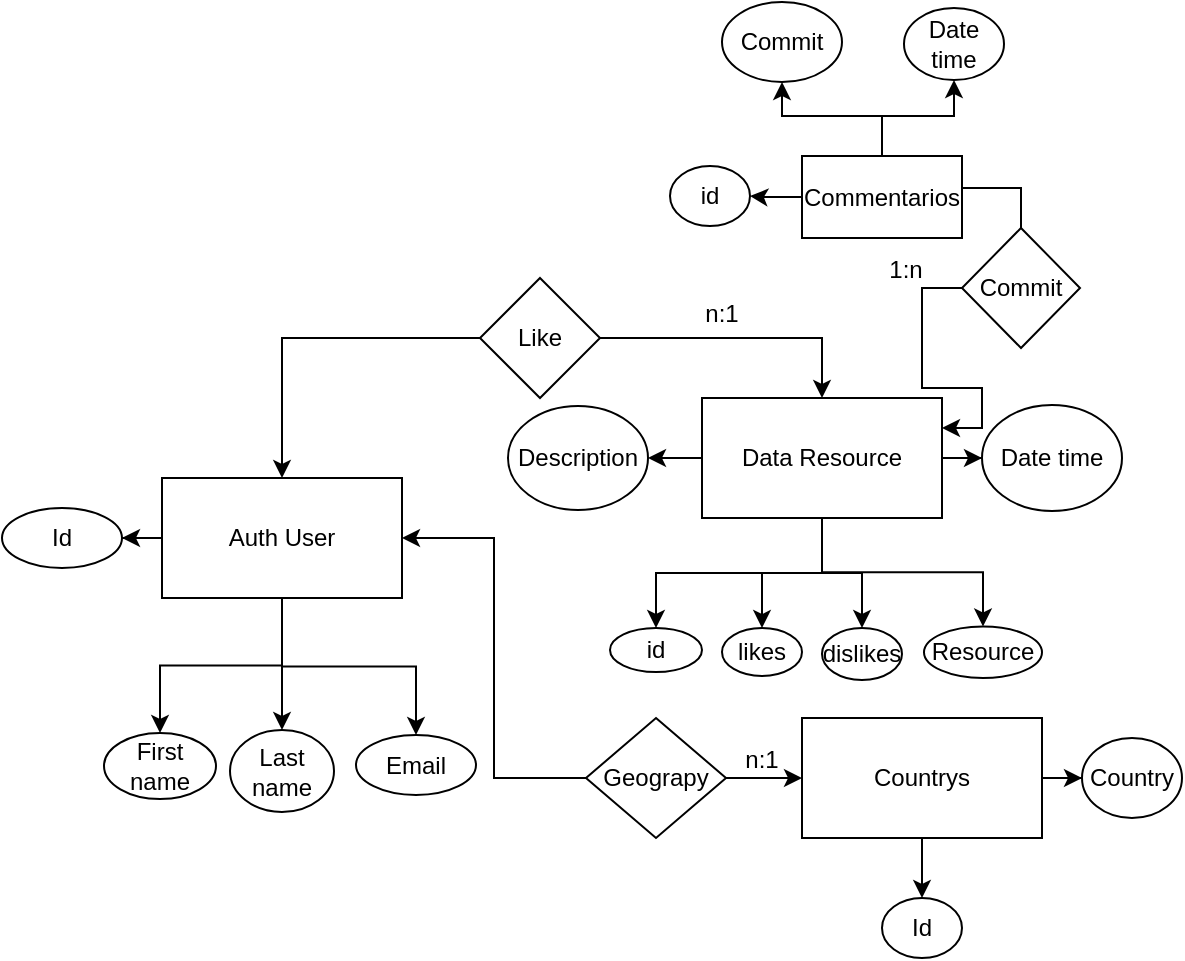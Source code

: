 <mxfile version="20.8.13" type="github">
  <diagram name="Página-1" id="n8u8xJ8j_5SZoOkLJHBC">
    <mxGraphModel dx="778" dy="447" grid="1" gridSize="10" guides="1" tooltips="1" connect="1" arrows="1" fold="1" page="1" pageScale="1" pageWidth="827" pageHeight="1169" math="0" shadow="0">
      <root>
        <mxCell id="0" />
        <mxCell id="1" parent="0" />
        <mxCell id="X6K8GWh5fb0S3sGI-7qI-9" style="edgeStyle=orthogonalEdgeStyle;rounded=0;orthogonalLoop=1;jettySize=auto;html=1;" parent="1" source="X6K8GWh5fb0S3sGI-7qI-1" target="X6K8GWh5fb0S3sGI-7qI-7" edge="1">
          <mxGeometry relative="1" as="geometry" />
        </mxCell>
        <mxCell id="CilGn9KnwoODo5RzUsQ2-2" style="edgeStyle=orthogonalEdgeStyle;rounded=0;orthogonalLoop=1;jettySize=auto;html=1;entryX=0.5;entryY=0;entryDx=0;entryDy=0;" parent="1" source="X6K8GWh5fb0S3sGI-7qI-1" target="CilGn9KnwoODo5RzUsQ2-1" edge="1">
          <mxGeometry relative="1" as="geometry" />
        </mxCell>
        <mxCell id="CilGn9KnwoODo5RzUsQ2-6" style="edgeStyle=orthogonalEdgeStyle;rounded=0;orthogonalLoop=1;jettySize=auto;html=1;entryX=0.5;entryY=0;entryDx=0;entryDy=0;" parent="1" source="X6K8GWh5fb0S3sGI-7qI-1" target="CilGn9KnwoODo5RzUsQ2-3" edge="1">
          <mxGeometry relative="1" as="geometry" />
        </mxCell>
        <mxCell id="CilGn9KnwoODo5RzUsQ2-7" style="edgeStyle=orthogonalEdgeStyle;rounded=0;orthogonalLoop=1;jettySize=auto;html=1;" parent="1" source="X6K8GWh5fb0S3sGI-7qI-1" target="CilGn9KnwoODo5RzUsQ2-8" edge="1">
          <mxGeometry relative="1" as="geometry">
            <mxPoint x="360" y="570" as="targetPoint" />
          </mxGeometry>
        </mxCell>
        <mxCell id="X6K8GWh5fb0S3sGI-7qI-1" value="Auth User" style="rounded=0;whiteSpace=wrap;html=1;" parent="1" vertex="1">
          <mxGeometry x="150" y="420" width="120" height="60" as="geometry" />
        </mxCell>
        <mxCell id="X6K8GWh5fb0S3sGI-7qI-7" value="Id" style="ellipse;whiteSpace=wrap;html=1;" parent="1" vertex="1">
          <mxGeometry x="70" y="435" width="60" height="30" as="geometry" />
        </mxCell>
        <mxCell id="X6K8GWh5fb0S3sGI-7qI-18" style="edgeStyle=orthogonalEdgeStyle;rounded=0;orthogonalLoop=1;jettySize=auto;html=1;" parent="1" source="X6K8GWh5fb0S3sGI-7qI-10" target="X6K8GWh5fb0S3sGI-7qI-11" edge="1">
          <mxGeometry relative="1" as="geometry" />
        </mxCell>
        <mxCell id="X6K8GWh5fb0S3sGI-7qI-19" style="edgeStyle=orthogonalEdgeStyle;rounded=0;orthogonalLoop=1;jettySize=auto;html=1;entryX=0.5;entryY=0;entryDx=0;entryDy=0;" parent="1" source="X6K8GWh5fb0S3sGI-7qI-10" target="X6K8GWh5fb0S3sGI-7qI-12" edge="1">
          <mxGeometry relative="1" as="geometry" />
        </mxCell>
        <mxCell id="X6K8GWh5fb0S3sGI-7qI-20" style="edgeStyle=orthogonalEdgeStyle;rounded=0;orthogonalLoop=1;jettySize=auto;html=1;entryX=0.5;entryY=0;entryDx=0;entryDy=0;" parent="1" source="X6K8GWh5fb0S3sGI-7qI-10" target="X6K8GWh5fb0S3sGI-7qI-13" edge="1">
          <mxGeometry relative="1" as="geometry" />
        </mxCell>
        <mxCell id="X6K8GWh5fb0S3sGI-7qI-21" style="edgeStyle=orthogonalEdgeStyle;rounded=0;orthogonalLoop=1;jettySize=auto;html=1;entryX=0.5;entryY=0;entryDx=0;entryDy=0;" parent="1" source="X6K8GWh5fb0S3sGI-7qI-10" target="X6K8GWh5fb0S3sGI-7qI-15" edge="1">
          <mxGeometry relative="1" as="geometry" />
        </mxCell>
        <mxCell id="CilGn9KnwoODo5RzUsQ2-10" style="edgeStyle=orthogonalEdgeStyle;rounded=0;orthogonalLoop=1;jettySize=auto;html=1;" parent="1" source="X6K8GWh5fb0S3sGI-7qI-10" target="CilGn9KnwoODo5RzUsQ2-9" edge="1">
          <mxGeometry relative="1" as="geometry" />
        </mxCell>
        <mxCell id="oKwZA0XOfhb956u6FQh5-14" style="edgeStyle=orthogonalEdgeStyle;rounded=0;orthogonalLoop=1;jettySize=auto;html=1;entryX=0;entryY=0.5;entryDx=0;entryDy=0;" edge="1" parent="1" source="X6K8GWh5fb0S3sGI-7qI-10" target="CilGn9KnwoODo5RzUsQ2-11">
          <mxGeometry relative="1" as="geometry" />
        </mxCell>
        <mxCell id="X6K8GWh5fb0S3sGI-7qI-10" value="Data Resource" style="rounded=0;whiteSpace=wrap;html=1;" parent="1" vertex="1">
          <mxGeometry x="420" y="380" width="120" height="60" as="geometry" />
        </mxCell>
        <mxCell id="X6K8GWh5fb0S3sGI-7qI-11" value="id " style="ellipse;whiteSpace=wrap;html=1;" parent="1" vertex="1">
          <mxGeometry x="374" y="495" width="46" height="22" as="geometry" />
        </mxCell>
        <mxCell id="X6K8GWh5fb0S3sGI-7qI-12" value="likes" style="ellipse;whiteSpace=wrap;html=1;" parent="1" vertex="1">
          <mxGeometry x="430" y="495" width="40" height="24" as="geometry" />
        </mxCell>
        <mxCell id="X6K8GWh5fb0S3sGI-7qI-13" value="dislikes" style="ellipse;whiteSpace=wrap;html=1;" parent="1" vertex="1">
          <mxGeometry x="480" y="495" width="40" height="26" as="geometry" />
        </mxCell>
        <mxCell id="X6K8GWh5fb0S3sGI-7qI-15" value="Resource" style="ellipse;whiteSpace=wrap;html=1;" parent="1" vertex="1">
          <mxGeometry x="531" y="494.25" width="59" height="25.75" as="geometry" />
        </mxCell>
        <mxCell id="X6K8GWh5fb0S3sGI-7qI-24" style="edgeStyle=orthogonalEdgeStyle;rounded=0;orthogonalLoop=1;jettySize=auto;html=1;" parent="1" source="X6K8GWh5fb0S3sGI-7qI-23" target="X6K8GWh5fb0S3sGI-7qI-1" edge="1">
          <mxGeometry relative="1" as="geometry" />
        </mxCell>
        <mxCell id="X6K8GWh5fb0S3sGI-7qI-25" style="edgeStyle=orthogonalEdgeStyle;rounded=0;orthogonalLoop=1;jettySize=auto;html=1;entryX=0.5;entryY=0;entryDx=0;entryDy=0;" parent="1" source="X6K8GWh5fb0S3sGI-7qI-23" target="X6K8GWh5fb0S3sGI-7qI-10" edge="1">
          <mxGeometry relative="1" as="geometry" />
        </mxCell>
        <mxCell id="X6K8GWh5fb0S3sGI-7qI-23" value="Like" style="rhombus;whiteSpace=wrap;html=1;" parent="1" vertex="1">
          <mxGeometry x="309" y="320" width="60" height="60" as="geometry" />
        </mxCell>
        <mxCell id="X6K8GWh5fb0S3sGI-7qI-27" value="n:1" style="text;html=1;strokeColor=none;fillColor=none;align=center;verticalAlign=middle;whiteSpace=wrap;rounded=0;" parent="1" vertex="1">
          <mxGeometry x="400" y="323" width="60" height="30" as="geometry" />
        </mxCell>
        <mxCell id="CilGn9KnwoODo5RzUsQ2-1" value="Last name" style="ellipse;whiteSpace=wrap;html=1;" parent="1" vertex="1">
          <mxGeometry x="184" y="546" width="52" height="41" as="geometry" />
        </mxCell>
        <mxCell id="CilGn9KnwoODo5RzUsQ2-3" value="First name" style="ellipse;whiteSpace=wrap;html=1;" parent="1" vertex="1">
          <mxGeometry x="121" y="547.5" width="56" height="33" as="geometry" />
        </mxCell>
        <mxCell id="CilGn9KnwoODo5RzUsQ2-8" value="Email" style="ellipse;whiteSpace=wrap;html=1;" parent="1" vertex="1">
          <mxGeometry x="247" y="548.5" width="60" height="30" as="geometry" />
        </mxCell>
        <mxCell id="CilGn9KnwoODo5RzUsQ2-9" value="Description" style="ellipse;whiteSpace=wrap;html=1;" parent="1" vertex="1">
          <mxGeometry x="323" y="384" width="70" height="52" as="geometry" />
        </mxCell>
        <mxCell id="CilGn9KnwoODo5RzUsQ2-11" value="Date time" style="ellipse;whiteSpace=wrap;html=1;" parent="1" vertex="1">
          <mxGeometry x="560" y="383.5" width="70" height="53" as="geometry" />
        </mxCell>
        <mxCell id="oKwZA0XOfhb956u6FQh5-4" style="edgeStyle=orthogonalEdgeStyle;rounded=0;orthogonalLoop=1;jettySize=auto;html=1;entryX=1;entryY=0.5;entryDx=0;entryDy=0;" edge="1" parent="1" source="oKwZA0XOfhb956u6FQh5-1" target="X6K8GWh5fb0S3sGI-7qI-1">
          <mxGeometry relative="1" as="geometry" />
        </mxCell>
        <mxCell id="oKwZA0XOfhb956u6FQh5-6" value="" style="edgeStyle=orthogonalEdgeStyle;rounded=0;orthogonalLoop=1;jettySize=auto;html=1;" edge="1" parent="1" source="oKwZA0XOfhb956u6FQh5-1" target="oKwZA0XOfhb956u6FQh5-5">
          <mxGeometry relative="1" as="geometry" />
        </mxCell>
        <mxCell id="oKwZA0XOfhb956u6FQh5-1" value="Geograpy" style="rhombus;whiteSpace=wrap;html=1;" vertex="1" parent="1">
          <mxGeometry x="362" y="540" width="70" height="60" as="geometry" />
        </mxCell>
        <mxCell id="oKwZA0XOfhb956u6FQh5-9" style="edgeStyle=orthogonalEdgeStyle;rounded=0;orthogonalLoop=1;jettySize=auto;html=1;" edge="1" parent="1" source="oKwZA0XOfhb956u6FQh5-5" target="oKwZA0XOfhb956u6FQh5-7">
          <mxGeometry relative="1" as="geometry" />
        </mxCell>
        <mxCell id="oKwZA0XOfhb956u6FQh5-10" style="edgeStyle=orthogonalEdgeStyle;rounded=0;orthogonalLoop=1;jettySize=auto;html=1;" edge="1" parent="1" source="oKwZA0XOfhb956u6FQh5-5" target="oKwZA0XOfhb956u6FQh5-8">
          <mxGeometry relative="1" as="geometry" />
        </mxCell>
        <mxCell id="oKwZA0XOfhb956u6FQh5-5" value="Countrys" style="rounded=0;whiteSpace=wrap;html=1;" vertex="1" parent="1">
          <mxGeometry x="470" y="540" width="120" height="60" as="geometry" />
        </mxCell>
        <mxCell id="oKwZA0XOfhb956u6FQh5-7" value="Id" style="ellipse;whiteSpace=wrap;html=1;" vertex="1" parent="1">
          <mxGeometry x="510" y="630" width="40" height="30" as="geometry" />
        </mxCell>
        <mxCell id="oKwZA0XOfhb956u6FQh5-8" value="Country" style="ellipse;whiteSpace=wrap;html=1;" vertex="1" parent="1">
          <mxGeometry x="610" y="550" width="50" height="40" as="geometry" />
        </mxCell>
        <mxCell id="oKwZA0XOfhb956u6FQh5-11" value="n:1" style="text;html=1;strokeColor=none;fillColor=none;align=center;verticalAlign=middle;whiteSpace=wrap;rounded=0;" vertex="1" parent="1">
          <mxGeometry x="420" y="546" width="60" height="30" as="geometry" />
        </mxCell>
        <mxCell id="oKwZA0XOfhb956u6FQh5-17" style="edgeStyle=orthogonalEdgeStyle;rounded=0;orthogonalLoop=1;jettySize=auto;html=1;entryX=1;entryY=0.25;entryDx=0;entryDy=0;" edge="1" parent="1" source="oKwZA0XOfhb956u6FQh5-15" target="X6K8GWh5fb0S3sGI-7qI-10">
          <mxGeometry relative="1" as="geometry" />
        </mxCell>
        <mxCell id="oKwZA0XOfhb956u6FQh5-28" style="edgeStyle=orthogonalEdgeStyle;rounded=0;orthogonalLoop=1;jettySize=auto;html=1;entryX=1;entryY=0.5;entryDx=0;entryDy=0;" edge="1" parent="1" source="oKwZA0XOfhb956u6FQh5-15" target="oKwZA0XOfhb956u6FQh5-20">
          <mxGeometry relative="1" as="geometry" />
        </mxCell>
        <mxCell id="oKwZA0XOfhb956u6FQh5-15" value="Commit" style="rhombus;whiteSpace=wrap;html=1;" vertex="1" parent="1">
          <mxGeometry x="550" y="295" width="59" height="60" as="geometry" />
        </mxCell>
        <mxCell id="oKwZA0XOfhb956u6FQh5-19" value="1:n" style="text;html=1;strokeColor=none;fillColor=none;align=center;verticalAlign=middle;whiteSpace=wrap;rounded=0;" vertex="1" parent="1">
          <mxGeometry x="492" y="301" width="60" height="30" as="geometry" />
        </mxCell>
        <mxCell id="oKwZA0XOfhb956u6FQh5-29" style="edgeStyle=orthogonalEdgeStyle;rounded=0;orthogonalLoop=1;jettySize=auto;html=1;entryX=0.5;entryY=1;entryDx=0;entryDy=0;" edge="1" parent="1" source="oKwZA0XOfhb956u6FQh5-20" target="oKwZA0XOfhb956u6FQh5-23">
          <mxGeometry relative="1" as="geometry" />
        </mxCell>
        <mxCell id="oKwZA0XOfhb956u6FQh5-30" style="edgeStyle=orthogonalEdgeStyle;rounded=0;orthogonalLoop=1;jettySize=auto;html=1;entryX=1;entryY=0.5;entryDx=0;entryDy=0;" edge="1" parent="1" source="oKwZA0XOfhb956u6FQh5-20" target="oKwZA0XOfhb956u6FQh5-22">
          <mxGeometry relative="1" as="geometry" />
        </mxCell>
        <mxCell id="oKwZA0XOfhb956u6FQh5-33" style="edgeStyle=orthogonalEdgeStyle;rounded=0;orthogonalLoop=1;jettySize=auto;html=1;" edge="1" parent="1" source="oKwZA0XOfhb956u6FQh5-20" target="oKwZA0XOfhb956u6FQh5-31">
          <mxGeometry relative="1" as="geometry" />
        </mxCell>
        <mxCell id="oKwZA0XOfhb956u6FQh5-20" value="Commentarios" style="rounded=0;whiteSpace=wrap;html=1;" vertex="1" parent="1">
          <mxGeometry x="470" y="259" width="80" height="41" as="geometry" />
        </mxCell>
        <mxCell id="oKwZA0XOfhb956u6FQh5-22" value="id" style="ellipse;whiteSpace=wrap;html=1;" vertex="1" parent="1">
          <mxGeometry x="404" y="264" width="40" height="30" as="geometry" />
        </mxCell>
        <mxCell id="oKwZA0XOfhb956u6FQh5-23" value="Commit" style="ellipse;whiteSpace=wrap;html=1;" vertex="1" parent="1">
          <mxGeometry x="430" y="182" width="60" height="40" as="geometry" />
        </mxCell>
        <mxCell id="oKwZA0XOfhb956u6FQh5-31" value="Date time" style="ellipse;whiteSpace=wrap;html=1;" vertex="1" parent="1">
          <mxGeometry x="521" y="185" width="50" height="36" as="geometry" />
        </mxCell>
      </root>
    </mxGraphModel>
  </diagram>
</mxfile>
